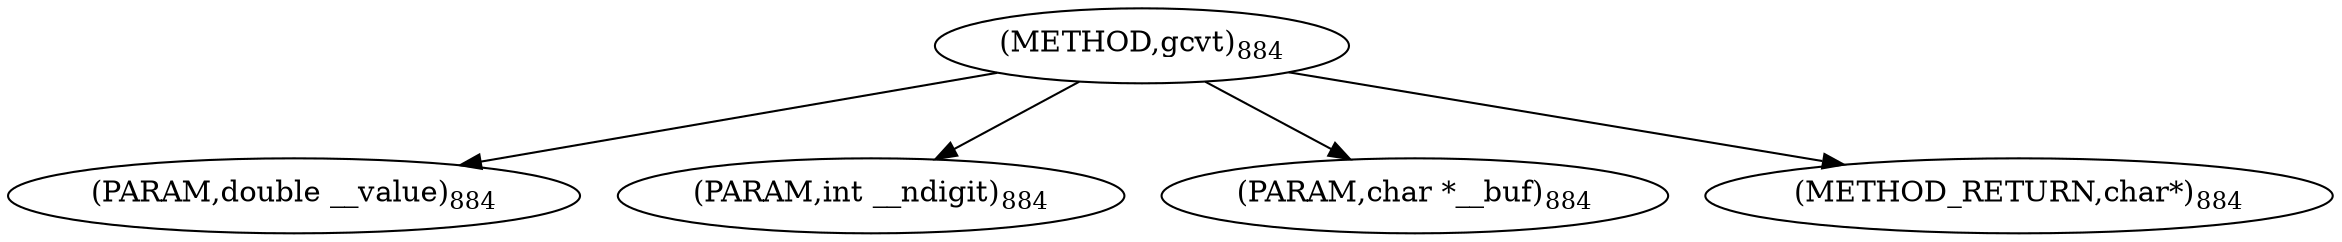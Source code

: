 digraph "gcvt" {  
"4859" [label = <(METHOD,gcvt)<SUB>884</SUB>> ]
"4860" [label = <(PARAM,double __value)<SUB>884</SUB>> ]
"4861" [label = <(PARAM,int __ndigit)<SUB>884</SUB>> ]
"4862" [label = <(PARAM,char *__buf)<SUB>884</SUB>> ]
"4863" [label = <(METHOD_RETURN,char*)<SUB>884</SUB>> ]
  "4859" -> "4860" 
  "4859" -> "4861" 
  "4859" -> "4862" 
  "4859" -> "4863" 
}
